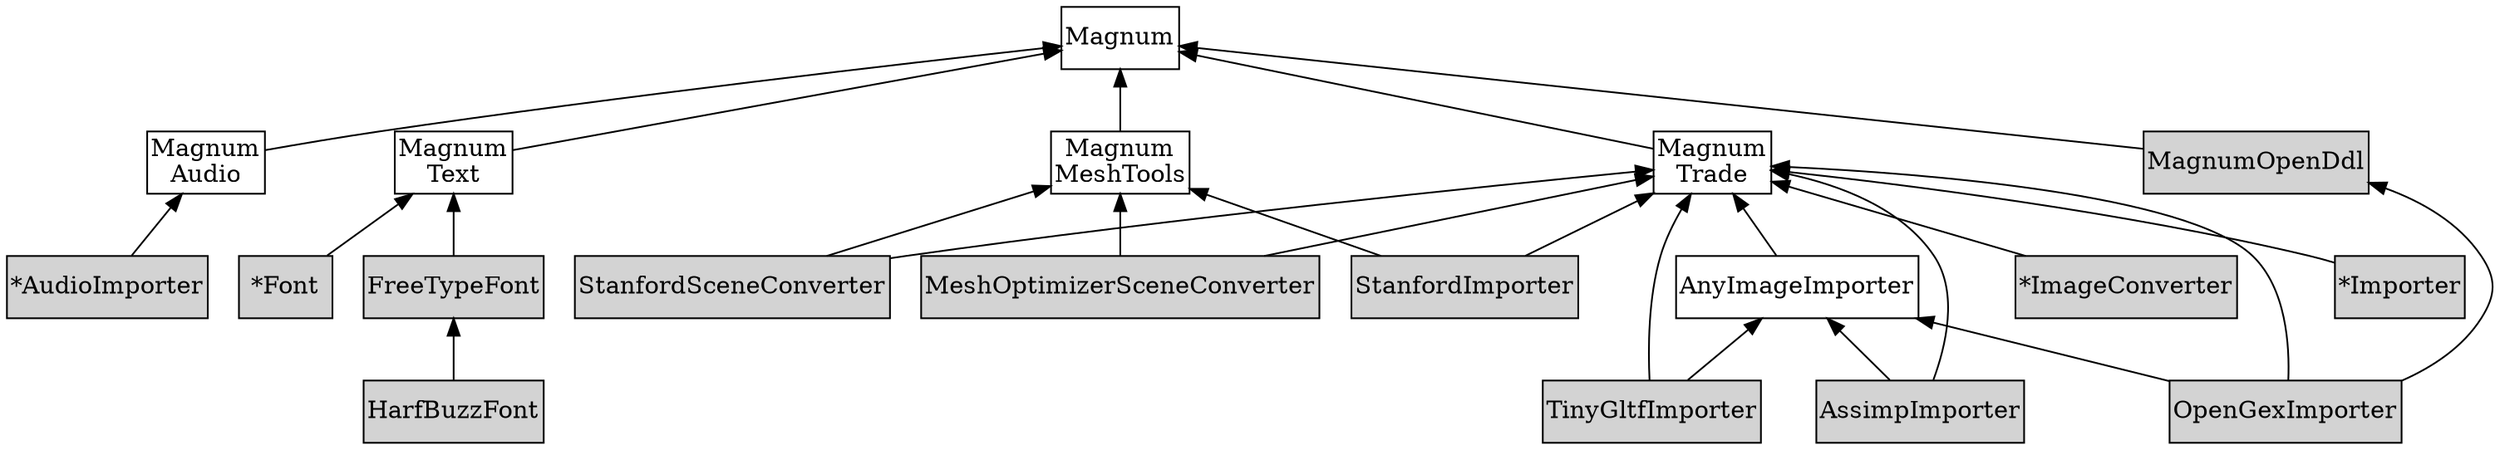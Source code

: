 /*
    This file is part of Magnum.

    Copyright © 2010, 2011, 2012, 2013, 2014, 2015, 2016, 2017, 2018, 2019,
                2020 Vladimír Vondruš <mosra@centrum.cz>

    Permission is hereby granted, free of charge, to any person obtaining a
    copy of this software and associated documentation files (the "Software"),
    to deal in the Software without restriction, including without limitation
    the rights to use, copy, modify, merge, publish, distribute, sublicense,
    and/or sell copies of the Software, and to permit persons to whom the
    Software is furnished to do so, subject to the following conditions:

    The above copyright notice and this permission notice shall be included
    in all copies or substantial portions of the Software.

    THE SOFTWARE IS PROVIDED "AS IS", WITHOUT WARRANTY OF ANY KIND, EXPRESS OR
    IMPLIED, INCLUDING BUT NOT LIMITED TO THE WARRANTIES OF MERCHANTABILITY,
    FITNESS FOR A PARTICULAR PURPOSE AND NONINFRINGEMENT. IN NO EVENT SHALL
    THE AUTHORS OR COPYRIGHT HOLDERS BE LIABLE FOR ANY CLAIM, DAMAGES OR OTHER
    LIABILITY, WHETHER IN AN ACTION OF CONTRACT, TORT OR OTHERWISE, ARISING
    FROM, OUT OF OR IN CONNECTION WITH THE SOFTWARE OR THE USE OR OTHER
    DEALINGS IN THE SOFTWARE.
*/

digraph "Magnum Plugins dependency order" {
    rankdir=BT
    ranksep=0.5
    node [style=filled shape=rect margin="0.03,0.03"]

    Magnum [style=solid class="m-info"]
    MagnumAudio [style=solid label="Magnum\nAudio" class="m-info"]
    MagnumMeshTools [style=solid label="Magnum\nMeshTools" class="m-info"]
    MagnumText [style=solid label="Magnum\nText" class="m-info"]
    MagnumTrade [style=solid label="Magnum\nTrade" class="m-info"]

    {rank=same MagnumAudio MagnumMeshTools MagnumText MagnumTrade}

    AnyImageImporter [style=solid class="m-success"]

    MagnumOpenDdl [class="m-info"]

    AudioImporter [label="*AudioImporter" class="m-success"]
    ImageConverter [label="*ImageConverter" class="m-success"]
    Importer [label="*Importer" class="m-success"]
    Font [label="*Font" class="m-success"]

    AssimpImporter [class="m-success"]
    FreeTypeFont [class="m-success"]
    HarfBuzzFont [class="m-success"]
    OpenGexImporter [class="m-success"]
    TinyGltfImporter [class="m-success"]

    MagnumAudio -> Magnum [class="m-info"]
    MagnumMeshTools -> Magnum [class="m-info"]
    MagnumText -> Magnum [class="m-info"]
    MagnumTrade -> Magnum [class="m-info"]

    AnyImageImporter -> MagnumTrade [class="m-success"]

    MagnumOpenDdl -> Magnum

    AudioImporter -> MagnumAudio
    ImageConverter -> MagnumTrade
    Importer -> MagnumTrade
    Font -> MagnumText

    AssimpImporter -> MagnumTrade
    AssimpImporter -> AnyImageImporter
    FreeTypeFont -> MagnumText
    HarfBuzzFont -> FreeTypeFont
    MeshOptimizerSceneConverter -> MagnumTrade
    MeshOptimizerSceneConverter -> MagnumMeshTools
    OpenGexImporter -> MagnumTrade
    OpenGexImporter -> AnyImageImporter
    OpenGexImporter -> MagnumOpenDdl
    StanfordImporter -> MagnumTrade
    StanfordImporter -> MagnumMeshTools
    StanfordSceneConverter -> MagnumTrade
    StanfordSceneConverter -> MagnumMeshTools
    TinyGltfImporter -> MagnumTrade
    TinyGltfImporter -> AnyImageImporter
}
